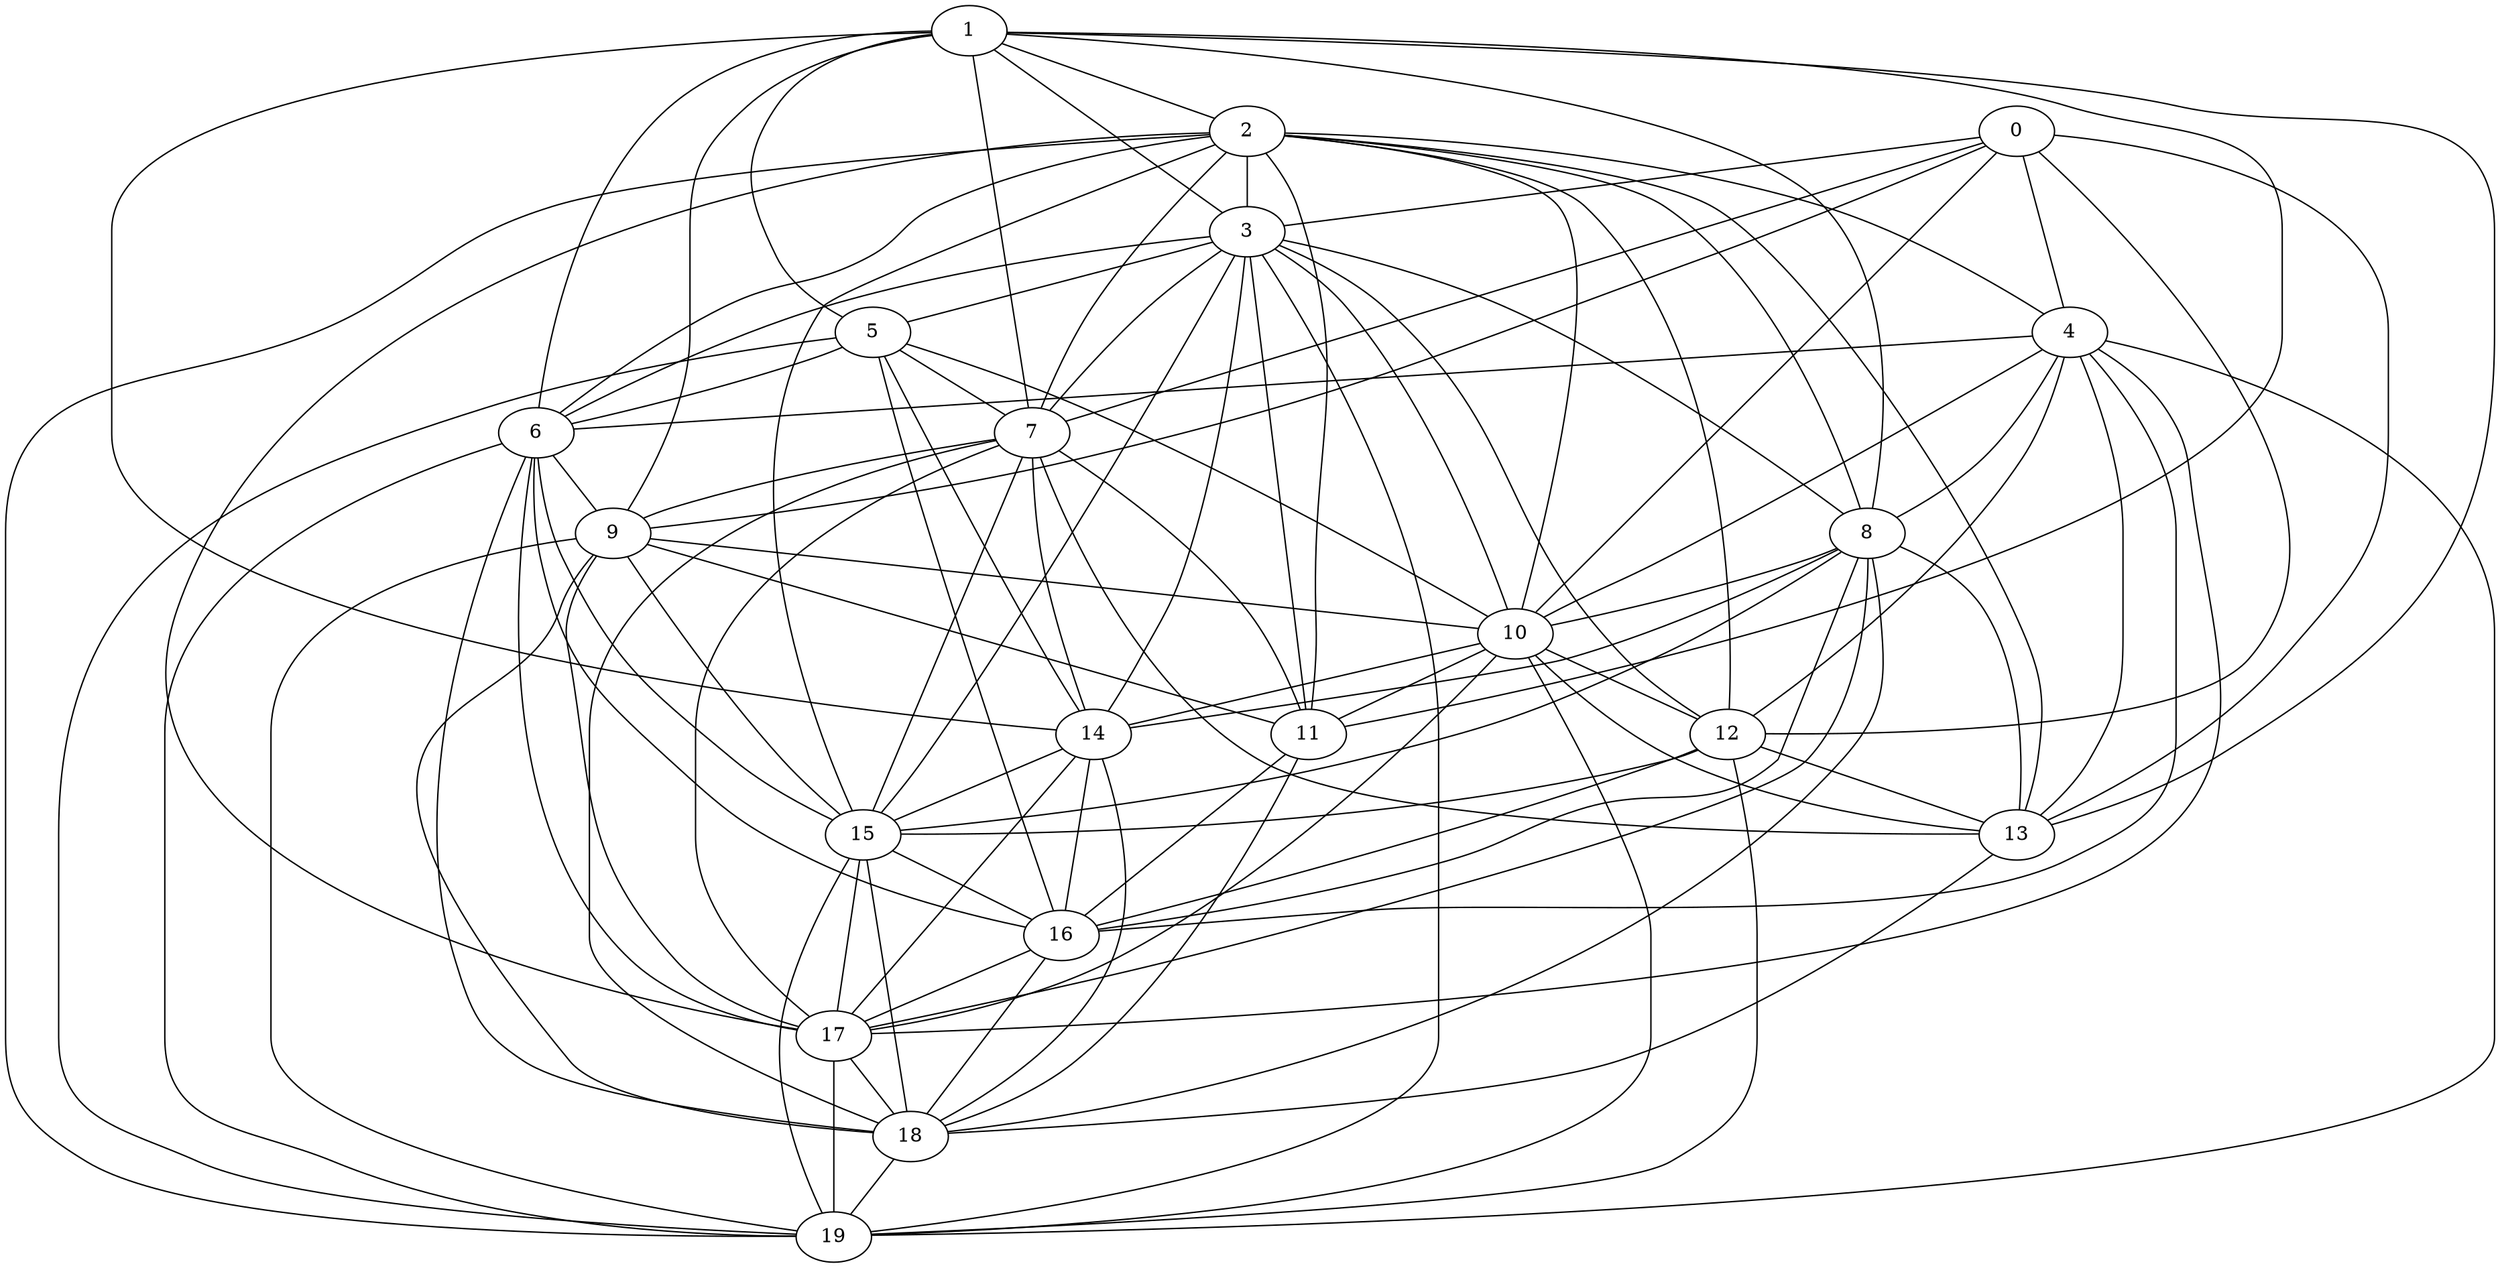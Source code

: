 graph {
	0
	1
	2
	3
	4
	5
	6
	7
	8
	9
	10
	11
	12
	13
	14
	15
	16
	17
	18
	19
	0 -- 3
	0 -- 4
	0 -- 7
	0 -- 9
	0 -- 10
	0 -- 12
	0 -- 13
	1 -- 2
	1 -- 3
	1 -- 5
	1 -- 6
	1 -- 7
	1 -- 8
	1 -- 9
	1 -- 11
	1 -- 13
	1 -- 14
	2 -- 3
	2 -- 4
	2 -- 6
	2 -- 7
	2 -- 8
	2 -- 10
	2 -- 11
	2 -- 12
	2 -- 13
	2 -- 15
	2 -- 17
	2 -- 19
	3 -- 5
	3 -- 6
	3 -- 7
	3 -- 8
	3 -- 10
	3 -- 11
	3 -- 12
	3 -- 14
	3 -- 15
	3 -- 19
	4 -- 6
	4 -- 8
	4 -- 10
	4 -- 12
	4 -- 13
	4 -- 16
	4 -- 17
	4 -- 19
	5 -- 6
	5 -- 7
	5 -- 10
	5 -- 14
	5 -- 16
	5 -- 19
	6 -- 9
	6 -- 15
	6 -- 16
	6 -- 17
	6 -- 18
	6 -- 19
	7 -- 9
	7 -- 11
	7 -- 13
	7 -- 14
	7 -- 15
	7 -- 17
	7 -- 18
	8 -- 10
	8 -- 13
	8 -- 14
	8 -- 15
	8 -- 16
	8 -- 17
	8 -- 18
	9 -- 10
	9 -- 11
	9 -- 15
	9 -- 17
	9 -- 18
	9 -- 19
	10 -- 11
	10 -- 12
	10 -- 13
	10 -- 14
	10 -- 17
	10 -- 19
	11 -- 16
	11 -- 18
	12 -- 13
	12 -- 15
	12 -- 16
	12 -- 19
	13 -- 18
	14 -- 15
	14 -- 16
	14 -- 17
	14 -- 18
	15 -- 16
	15 -- 17
	15 -- 18
	15 -- 19
	16 -- 17
	16 -- 18
	17 -- 18
	17 -- 19
	18 -- 19
}